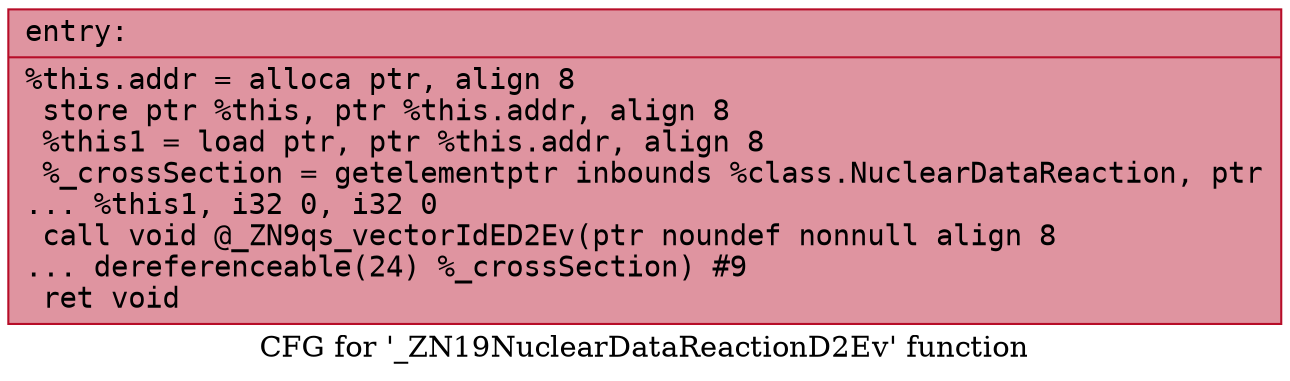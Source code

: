 digraph "CFG for '_ZN19NuclearDataReactionD2Ev' function" {
	label="CFG for '_ZN19NuclearDataReactionD2Ev' function";

	Node0x55cf633e4630 [shape=record,color="#b70d28ff", style=filled, fillcolor="#b70d2870" fontname="Courier",label="{entry:\l|  %this.addr = alloca ptr, align 8\l  store ptr %this, ptr %this.addr, align 8\l  %this1 = load ptr, ptr %this.addr, align 8\l  %_crossSection = getelementptr inbounds %class.NuclearDataReaction, ptr\l... %this1, i32 0, i32 0\l  call void @_ZN9qs_vectorIdED2Ev(ptr noundef nonnull align 8\l... dereferenceable(24) %_crossSection) #9\l  ret void\l}"];
}
